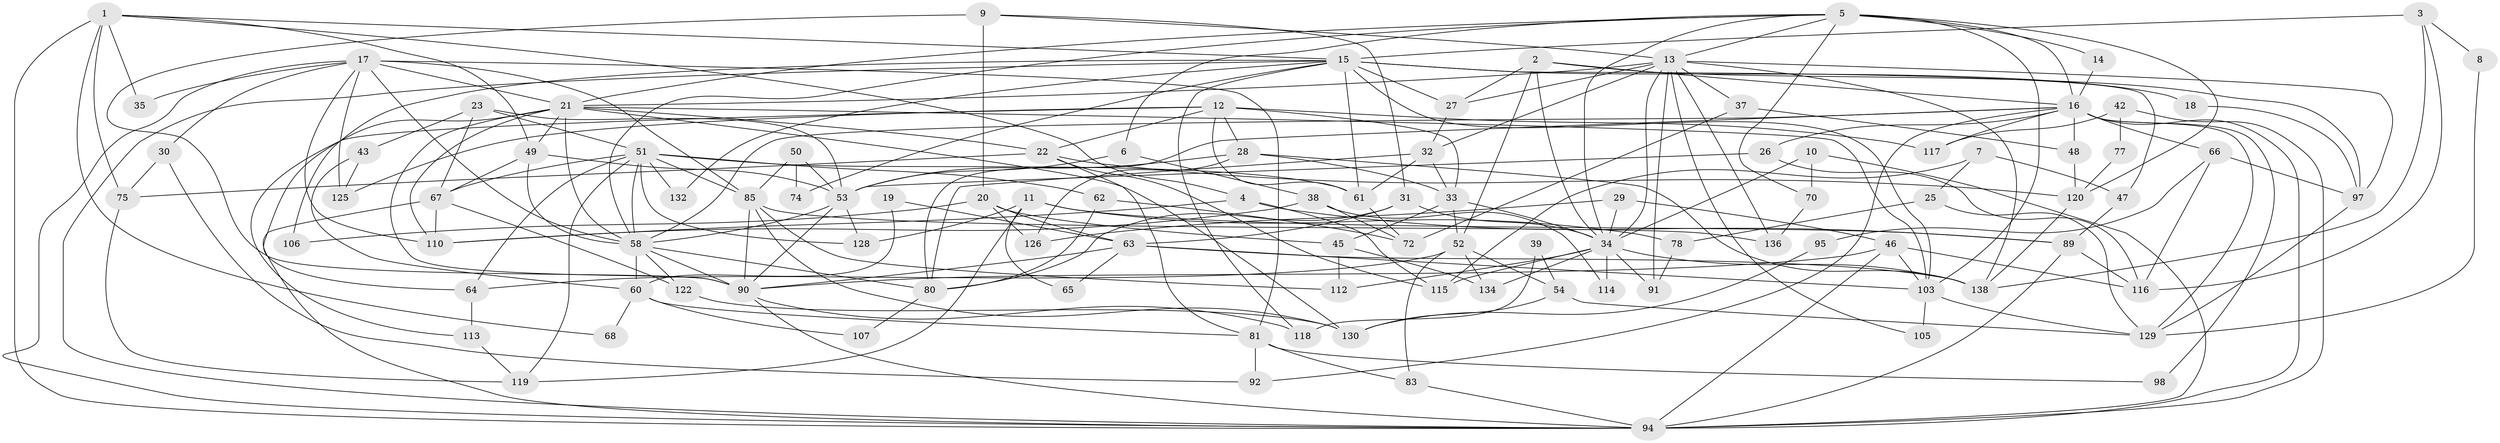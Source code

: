 // original degree distribution, {7: 0.04827586206896552, 4: 0.2482758620689655, 5: 0.16551724137931034, 3: 0.2827586206896552, 2: 0.14482758620689656, 8: 0.020689655172413793, 6: 0.0896551724137931}
// Generated by graph-tools (version 1.1) at 2025/18/03/04/25 18:18:54]
// undirected, 101 vertices, 235 edges
graph export_dot {
graph [start="1"]
  node [color=gray90,style=filled];
  1;
  2 [super="+59"];
  3;
  4 [super="+41"];
  5 [super="+123"];
  6;
  7;
  8;
  9;
  10;
  11;
  12 [super="+144"];
  13 [super="+99"];
  14;
  15 [super="+108+111"];
  16 [super="+84"];
  17 [super="+44+36"];
  18;
  19;
  20 [super="+96"];
  21 [super="+71+137+40"];
  22 [super="+24"];
  23 [super="+101"];
  25;
  26;
  27;
  28 [super="+127"];
  29;
  30;
  31;
  32 [super="+79"];
  33 [super="+100"];
  34 [super="+57+55"];
  35;
  37;
  38;
  39;
  42;
  43;
  45;
  46 [super="+131"];
  47;
  48;
  49;
  50;
  51 [super="+87+56"];
  52;
  53 [super="+135+86"];
  54;
  58 [super="+93+143"];
  60;
  61;
  62;
  63 [super="+76"];
  64;
  65;
  66;
  67 [super="+73"];
  68;
  70;
  72;
  74;
  75;
  77;
  78;
  80 [super="+141"];
  81 [super="+104"];
  83;
  85 [super="+88"];
  89;
  90 [super="+121"];
  91;
  92;
  94 [super="+102"];
  95;
  97 [super="+109"];
  98;
  103 [super="+124"];
  105;
  106;
  107;
  110;
  112;
  113;
  114;
  115;
  116;
  117;
  118;
  119;
  120;
  122;
  125;
  126;
  128;
  129;
  130;
  132;
  134;
  136;
  138 [super="+139"];
  1 -- 4;
  1 -- 49;
  1 -- 35;
  1 -- 68;
  1 -- 75;
  1 -- 94;
  1 -- 15;
  2 -- 27;
  2 -- 34;
  2 -- 16;
  2 -- 97;
  2 -- 52;
  3 -- 15 [weight=2];
  3 -- 8;
  3 -- 116;
  3 -- 138;
  4 -- 89;
  4 -- 115;
  4 -- 110;
  5 -- 34;
  5 -- 14;
  5 -- 70;
  5 -- 120;
  5 -- 21;
  5 -- 103;
  5 -- 16;
  5 -- 6;
  5 -- 58;
  5 -- 13;
  6 -- 38;
  6 -- 53;
  7 -- 115;
  7 -- 47;
  7 -- 25;
  8 -- 129;
  9 -- 20 [weight=2];
  9 -- 31;
  9 -- 13;
  9 -- 90;
  10 -- 70;
  10 -- 34;
  10 -- 94;
  11 -- 89;
  11 -- 119;
  11 -- 65;
  11 -- 78;
  11 -- 128;
  12 -- 22;
  12 -- 125;
  12 -- 33;
  12 -- 113;
  12 -- 61;
  12 -- 117;
  12 -- 28 [weight=2];
  13 -- 32;
  13 -- 97;
  13 -- 136;
  13 -- 37;
  13 -- 27;
  13 -- 105;
  13 -- 21;
  13 -- 91;
  13 -- 34 [weight=2];
  13 -- 138 [weight=2];
  14 -- 16;
  15 -- 61;
  15 -- 47;
  15 -- 118;
  15 -- 74;
  15 -- 27;
  15 -- 94;
  15 -- 18;
  15 -- 132;
  15 -- 103;
  15 -- 106;
  16 -- 80;
  16 -- 48;
  16 -- 66;
  16 -- 92;
  16 -- 98;
  16 -- 117;
  16 -- 129;
  16 -- 58;
  16 -- 26;
  16 -- 94;
  17 -- 125;
  17 -- 110;
  17 -- 85;
  17 -- 21;
  17 -- 94;
  17 -- 81 [weight=2];
  17 -- 35;
  17 -- 58;
  17 -- 30;
  18 -- 97;
  19 -- 60;
  19 -- 63;
  20 -- 45;
  20 -- 63;
  20 -- 106;
  20 -- 126;
  21 -- 110;
  21 -- 90;
  21 -- 22;
  21 -- 58;
  21 -- 130;
  21 -- 64;
  21 -- 103;
  21 -- 49;
  22 -- 75;
  22 -- 115;
  22 -- 120;
  22 -- 81;
  23 -- 67;
  23 -- 53;
  23 -- 43;
  23 -- 51;
  25 -- 129;
  25 -- 78;
  26 -- 116;
  26 -- 53;
  27 -- 32;
  28 -- 53;
  28 -- 33;
  28 -- 138;
  28 -- 126;
  29 -- 126;
  29 -- 46;
  29 -- 34;
  30 -- 92;
  30 -- 75;
  31 -- 80;
  31 -- 63;
  31 -- 34;
  32 -- 33;
  32 -- 80;
  32 -- 61;
  33 -- 52;
  33 -- 34;
  33 -- 45;
  34 -- 134;
  34 -- 114;
  34 -- 138 [weight=2];
  34 -- 112;
  34 -- 115;
  34 -- 91;
  37 -- 48;
  37 -- 72;
  38 -- 110;
  38 -- 72;
  38 -- 114;
  39 -- 118;
  39 -- 54;
  42 -- 94 [weight=2];
  42 -- 77;
  42 -- 117;
  43 -- 60;
  43 -- 125;
  45 -- 112;
  45 -- 134;
  46 -- 116;
  46 -- 90;
  46 -- 103;
  46 -- 94;
  47 -- 89;
  48 -- 120;
  49 -- 53;
  49 -- 67;
  49 -- 58;
  50 -- 53;
  50 -- 74;
  50 -- 85;
  51 -- 61;
  51 -- 64;
  51 -- 128;
  51 -- 58;
  51 -- 85 [weight=2];
  51 -- 67;
  51 -- 132;
  51 -- 119;
  51 -- 62;
  52 -- 134;
  52 -- 64;
  52 -- 54;
  52 -- 83;
  53 -- 90;
  53 -- 128;
  53 -- 58;
  54 -- 130;
  54 -- 129;
  58 -- 122;
  58 -- 60;
  58 -- 80;
  58 -- 90;
  60 -- 68;
  60 -- 107;
  60 -- 81;
  61 -- 72;
  62 -- 72;
  62 -- 80;
  63 -- 103;
  63 -- 65;
  63 -- 138;
  63 -- 90;
  64 -- 113;
  66 -- 95;
  66 -- 116;
  66 -- 97;
  67 -- 110;
  67 -- 122;
  67 -- 94;
  70 -- 136;
  75 -- 119;
  77 -- 120;
  78 -- 91;
  80 -- 107;
  81 -- 83;
  81 -- 92;
  81 -- 98;
  83 -- 94;
  85 -- 112;
  85 -- 136;
  85 -- 130;
  85 -- 90;
  89 -- 94;
  89 -- 116;
  90 -- 94;
  90 -- 118;
  95 -- 130;
  97 -- 129;
  103 -- 105;
  103 -- 129;
  113 -- 119;
  120 -- 138;
  122 -- 130;
}
